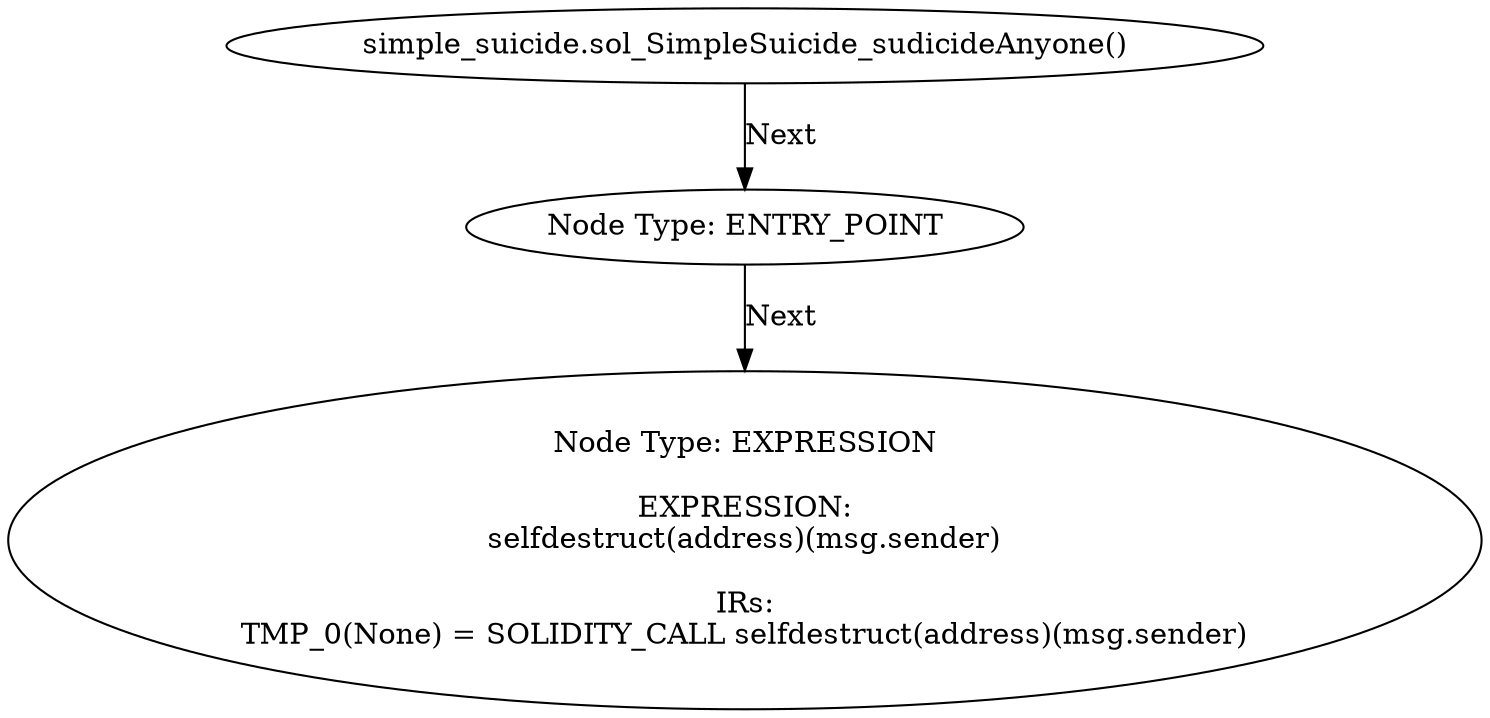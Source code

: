 digraph "" {
	node [label="\N"];
	"SimpleSuicide_sudicideAnyone()_0"	[contract_name=SimpleSuicide,
		function_fullname="sudicideAnyone()",
		label="Node Type: ENTRY_POINT
",
		node_expression=None,
		node_info_vulnerabilities="[{'lines': [12, 13], 'category': 'access_control'}]",
		node_irs=None,
		node_source_code_lines="[12, 13, 14]",
		node_type=ENTRY_POINT,
		source_file="simple_suicide.sol"];
	"SimpleSuicide_sudicideAnyone()_1"	[contract_name=SimpleSuicide,
		function_fullname="sudicideAnyone()",
		label="Node Type: EXPRESSION

EXPRESSION:
selfdestruct(address)(msg.sender)

IRs:
TMP_0(None) = SOLIDITY_CALL selfdestruct(address)(msg.sender)",
		node_expression="selfdestruct(address)(msg.sender)",
		node_info_vulnerabilities="[{'lines': [12, 13], 'category': 'access_control'}]",
		node_irs="TMP_0(None) = SOLIDITY_CALL selfdestruct(address)(msg.sender)",
		node_source_code_lines="[13]",
		node_type=EXPRESSION,
		source_file="simple_suicide.sol"];
	"SimpleSuicide_sudicideAnyone()_0" -> "SimpleSuicide_sudicideAnyone()_1"	[key=0,
		edge_type=next,
		label=Next];
	"SimpleSuicide_sudicideAnyone()_simple_suicide.sol_SimpleSuicide_sudicideAnyone()"	[contract_name=SimpleSuicide,
		function_fullname="sudicideAnyone()",
		label="simple_suicide.sol_SimpleSuicide_sudicideAnyone()",
		node_expression=None,
		node_info_vulnerabilities="[{'lines': [12, 13], 'category': 'access_control'}]",
		node_irs=None,
		node_source_code_lines="[12, 13, 14]",
		node_type=FUNCTION_NAME,
		source_file="simple_suicide.sol"];
	"SimpleSuicide_sudicideAnyone()_simple_suicide.sol_SimpleSuicide_sudicideAnyone()" -> "SimpleSuicide_sudicideAnyone()_0"	[key=0,
		edge_type=next,
		label=Next];
}

